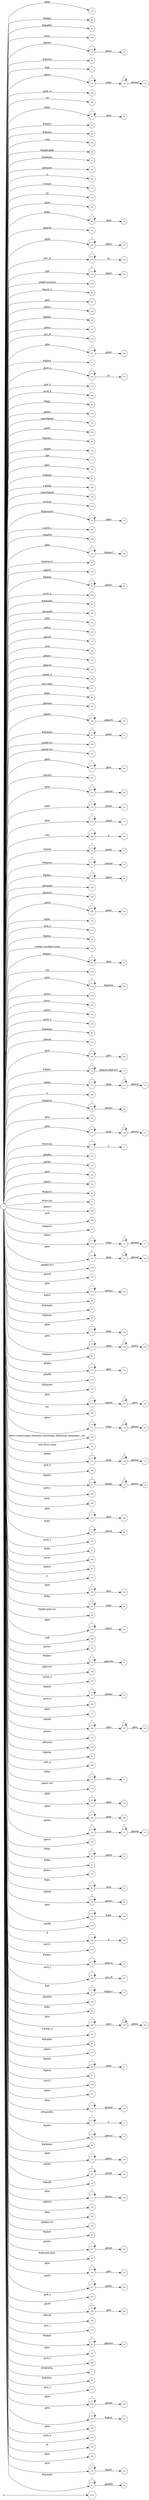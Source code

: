 digraph NFA {
  rankdir=LR;
  node [shape=circle, fontsize=10];
  __start [shape=point, label=""];
  __start -> None;
  21 [label="21"];
  143 [label="143"];
  60 [label="60"];
  83 [label="83"];
  308 [label="308"];
  12 [label="12"];
  39 [label="39"];
  258 [label="258"];
  7 [label="7"];
  128 [label="128"];
  64 [label="64"];
  290 [label="290"];
  140 [label="140"];
  294 [label="294"];
  214 [label="214"];
  95 [label="95"];
  37 [label="37"];
  45 [label="45"];
  295 [label="295"];
  35 [label="35"];
  111 [label="111"];
  57 [label="57"];
  164 [label="164"];
  291 [label="291"];
  317 [label="317"];
  105 [label="105"];
  0 [label="0"];
  245 [label="245"];
  207 [label="207"];
  89 [label="89"];
  193 [label="193"];
  211 [label="211"];
  182 [label="182"];
  121 [label="121"];
  92 [label="92"];
  108 [label="108"];
  134 [label="134"];
  200 [label="200"];
  99 [label="99"];
  261 [label="261"];
  148 [label="148"];
  120 [label="120"];
  34 [label="34"];
  222 [label="222"];
  276 [label="276"];
  167 [label="167"];
  11 [label="11"];
  78 [label="78"];
  33 [label="33"];
  278 [label="278"];
  142 [label="142"];
  272 [label="272"];
  288 [label="288"];
  98 [label="98"];
  220 [label="220"];
  177 [label="177"];
  313 [label="313"];
  165 [label="165"];
  42 [label="42"];
  136 [label="136"];
  175 [label="175"];
  185 [label="185"];
  217 [label="217"];
  255 [label="255"];
  55 [label="55"];
  300 [label="300"];
  314 [label="314"];
  316 [label="316"];
  52 [label="52"];
  243 [label="243"];
  302 [label="302"];
  298 [label="298"];
  224 [label="224"];
  97 [label="97"];
  195 [label="195"];
  61 [label="61"];
  283 [label="283"];
  241 [label="241"];
  54 [label="54"];
  13 [label="13"];
  160 [label="160"];
  238 [label="238"];
  251 [label="251"];
  67 [label="67"];
  252 [label="252"];
  62 [label="62"];
  147 [label="147"];
  293 [label="293"];
  189 [label="189"];
  194 [label="194"];
  80 [label="80"];
  274 [label="274"];
  168 [label="168"];
  311 [label="311"];
  236 [label="236"];
  88 [label="88"];
  161 [label="161"];
  190 [label="190"];
  50 [label="50"];
  199 [label="199"];
  157 [label="157"];
  19 [label="19"];
  205 [label="205"];
  104 [label="104"];
  242 [label="242"];
  210 [label="210"];
  176 [label="176"];
  296 [label="296"];
  16 [label="16"];
  77 [label="77"];
  183 [label="183"];
  68 [label="68"];
  159 [label="159"];
  192 [label="192"];
  169 [label="169"];
  239 [label="239"];
  310 [label="310"];
  275 [label="275"];
  38 [label="38"];
  102 [label="102"];
  15 [label="15"];
  66 [label="66"];
  23 [label="23"];
  51 [label="51"];
  292 [label="292"];
  228 [label="228"];
  227 [label="227"];
  303 [label="303"];
  307 [label="307"];
  206 [label="206"];
  53 [label="53"];
  250 [label="250"];
  153 [label="153"];
  209 [label="209"];
  264 [label="264"];
  46 [label="46"];
  114 [label="114"];
  260 [label="260"];
  31 [label="31"];
  150 [label="150"];
  262 [label="262"];
  74 [label="74"];
  132 [label="132"];
  113 [label="113"];
  299 [label="299"];
  79 [label="79"];
  223 [label="223"];
  125 [label="125"];
  3 [label="3"];
  201 [label="201"];
  145 [label="145"];
  221 [label="221"];
  154 [label="154"];
  81 [label="81"];
  2 [label="2"];
  196 [label="196"];
  266 [label="266"];
  76 [label="76"];
  130 [label="130"];
  24 [label="24"];
  229 [label="229"];
  170 [label="170"];
  110 [label="110"];
  122 [label="122"];
  204 [label="204"];
  117 [label="117"];
  297 [label="297"];
  156 [label="156"];
  244 [label="244"];
  44 [label="44"];
  56 [label="56"];
  59 [label="59"];
  90 [label="90"];
  178 [label="178"];
  263 [label="263"];
  237 [label="237"];
  6 [label="6"];
  29 [label="29"];
  65 [label="65"];
  137 [label="137"];
  203 [label="203"];
  163 [label="163"];
  234 [label="234"];
  306 [label="306"];
  73 [label="73"];
  118 [label="118"];
  131 [label="131"];
  231 [label="231"];
  17 [label="17"];
  100 [label="100"];
  26 [label="26"];
  101 [label="101"];
  119 [label="119"];
  268 [label="268"];
  22 [label="22"];
  280 [label="280"];
  305 [label="305"];
  240 [label="240"];
  93 [label="93"];
  277 [label="277"];
  10 [label="10"];
  309 [label="309"];
  86 [label="86"];
  173 [label="173"];
  312 [label="312"];
  218 [label="218"];
  28 [label="28"];
  36 [label="36"];
  96 [label="96"];
  180 [label="180"];
  265 [label="265"];
  212 [label="212"];
  70 [label="70"];
  219 [label="219"];
  144 [label="144"];
  270 [label="270"];
  25 [label="25"];
  126 [label="126"];
  281 [label="281"];
  94 [label="94"];
  171 [label="171"];
  186 [label="186"];
  107 [label="107"];
  216 [label="216"];
  253 [label="253"];
  162 [label="162"];
  41 [label="41"];
  269 [label="269"];
  287 [label="287"];
  30 [label="30"];
  155 [label="155"];
  138 [label="138"];
  124 [label="124"];
  172 [label="172"];
  184 [label="184"];
  233 [label="233"];
  247 [label="247"];
  235 [label="235"];
  116 [label="116"];
  166 [label="166"];
  32 [label="32"];
  279 [label="279"];
  27 [label="27"];
  75 [label="75"];
  152 [label="152"];
  91 [label="91"];
  18 [label="18"];
  232 [label="232"];
  225 [label="225"];
  198 [label="198"];
  112 [label="112"];
  135 [label="135"];
  188 [label="188"];
  127 [label="127"];
  249 [label="249"];
  106 [label="106"];
  289 [label="289"];
  4 [label="4"];
  72 [label="72"];
  286 [label="286"];
  8 [label="8"];
  158 [label="158"];
  85 [label="85"];
  69 [label="69"];
  133 [label="133"];
  248 [label="248"];
  301 [label="301"];
  84 [label="84"];
  197 [label="197"];
  20 [label="20"];
  87 [label="87"];
  181 [label="181"];
  285 [label="285"];
  115 [label="115"];
  151 [label="151"];
  139 [label="139"];
  5 [label="5"];
  14 [label="14"];
  49 [label="49"];
  123 [label="123"];
  174 [label="174"];
  215 [label="215"];
  82 [label="82"];
  141 [label="141"];
  103 [label="103"];
  146 [label="146"];
  202 [label="202"];
  129 [label="129"];
  43 [label="43"];
  179 [label="179"];
  187 [label="187"];
  213 [label="213"];
  191 [label="191"];
  58 [label="58"];
  246 [label="246"];
  257 [label="257"];
  267 [label="267"];
  71 [label="71"];
  259 [label="259"];
  149 [label="149"];
  273 [label="273"];
  63 [label="63"];
  304 [label="304"];
  282 [label="282"];
  1 [label="1"];
  40 [label="40"];
  271 [label="271"];
  48 [label="48"];
  9 [label="9"];
  109 [label="109"];
  208 [label="208"];
  226 [label="226"];
  254 [label="254"];
  284 [label="284"];
  315 [label="315"];
  256 [label="256"];
  230 [label="230"];
  47 [label="47"];
  { node [shape=doublecircle]; 1 2 4 6 7 9 10 11 13 15 17 19 21 24 26 27 29 31 33 34 35 36 37 38 39 40 41 42 43 44 45 46 48 49 51 53 54 55 56 57 58 59 60 62 64 65 67 69 71 73 75 76 78 80 81 82 83 84 85 86 87 88 90 92 94 96 97 98 99 100 101 102 103 104 105 107 109 112 115 118 121 124 127 130 133 135 136 138 140 142 143 144 145 146 147 148 149 150 151 152 153 154 155 156 157 158 159 160 161 162 163 164 165 166 168 170 171 173 175 177 179 181 183 185 188 189 191 192 193 194 195 196 197 198 199 200 201 202 203 204 206 207 209 211 212 214 216 217 219 220 221 222 223 225 227 229 231 233 236 239 241 243 245 247 250 251 252 253 254 255 256 258 260 261 263 264 265 266 267 268 269 270 271 272 273 274 275 276 277 279 280 281 282 283 284 285 287 288 289 290 291 292 293 294 295 297 298 299 300 301 302 303 304 305 306 307 308 309 310 311 312 313 314 315 316 317 }
  0 -> 1 [label="#GBMPAL"];
  0 -> 2 [label="#SIvCob"];
  0 -> 3 [label="#SIvCob"];
  3 -> 3 [label="*"];
  3 -> 4 [label="a"];
  0 -> 5 [label="#WqQANb"];
  5 -> 5 [label="*"];
  5 -> 6 [label="a"];
  0 -> 7 [label="#gb"];
  0 -> 8 [label="#gb"];
  8 -> 8 [label="*"];
  8 -> 9 [label="#gbprc"];
  0 -> 10 [label="#gbb"];
  0 -> 11 [label="#gbbw"];
  0 -> 12 [label="#gbd4"];
  12 -> 12 [label="*"];
  12 -> 13 [label=".gbmc"];
  0 -> 14 [label="#gbd4"];
  14 -> 14 [label="*"];
  14 -> 15 [label=".gbmcc"];
  0 -> 16 [label="#gbd4"];
  16 -> 16 [label="*"];
  16 -> 17 [label=".gbmh"];
  0 -> 18 [label="#gbd4"];
  18 -> 18 [label="*"];
  18 -> 19 [label=".gbmtc"];
  0 -> 20 [label="#gbd4"];
  20 -> 20 [label="*"];
  20 -> 21 [label=".gbpc"];
  0 -> 22 [label="#gbd4"];
  22 -> 22 [label="*"];
  22 -> 23 [label=".gbpgs"];
  23 -> 23 [label="*"];
  23 -> 24 [label=".gbmtc"];
  0 -> 25 [label="#gbd4"];
  25 -> 25 [label="*"];
  25 -> 26 [label=".gbsbic"];
  0 -> 27 [label="#gbg"];
  0 -> 28 [label="#gbg"];
  28 -> 28 [label="*"];
  28 -> 29 [label=".gbgt"];
  0 -> 30 [label="#gbg"];
  30 -> 30 [label="*"];
  30 -> 31 [label=".gbm"];
  0 -> 32 [label="#gbg"];
  32 -> 32 [label="*"];
  32 -> 33 [label=".gbtcb"];
  0 -> 34 [label="#gbg5"];
  0 -> 35 [label="#gbg6.gbgt"];
  0 -> 36 [label="#gbg6.gbgt-hvr"];
  0 -> 37 [label="#gbgs5"];
  0 -> 38 [label="#gbi4i"];
  0 -> 39 [label="#gbi4id"];
  0 -> 40 [label="#gbi4m1"];
  0 -> 41 [label="#gbi4s"];
  0 -> 42 [label="#gbi4s1"];
  0 -> 43 [label="#gbi4t"];
  0 -> 44 [label="#gbi5"];
  0 -> 45 [label="#gbmm"];
  0 -> 46 [label="#gbmpal"];
  0 -> 47 [label="#gbmpal"];
  47 -> 47 [label="*"];
  47 -> 48 [label=".gbqfbb"];
  0 -> 49 [label="#gbmpas"];
  0 -> 50 [label="#gbmpas"];
  50 -> 50 [label="*"];
  50 -> 51 [label=".gbmt"];
  0 -> 52 [label="#gbmpasb"];
  52 -> 52 [label="*"];
  52 -> 53 [label=".gbps"];
  0 -> 54 [label="#gbmpdv"];
  0 -> 55 [label="#gbmpi"];
  0 -> 56 [label="#gbmpid"];
  0 -> 57 [label="#gbmpiw"];
  0 -> 58 [label="#gbmplp.gbps"];
  0 -> 59 [label="#gbmps"];
  0 -> 60 [label="#gbpm"];
  0 -> 61 [label="#gbpm"];
  61 -> 61 [label="*"];
  61 -> 62 [label=".gbml1"];
  0 -> 63 [label="#gbpm"];
  63 -> 63 [label="*"];
  63 -> 64 [label=".gbpmtc"];
  0 -> 65 [label="#gbpms"];
  0 -> 66 [label="#gbprc"];
  66 -> 66 [label="*"];
  66 -> 67 [label=".gbm"];
  0 -> 68 [label="#gbprc"];
  68 -> 68 [label="*"];
  68 -> 69 [label=".gbmc"];
  0 -> 70 [label="#gbprc"];
  70 -> 70 [label="*"];
  70 -> 71 [label=".gbprcbc"];
  0 -> 72 [label="#gbprc"];
  72 -> 72 [label="*"];
  72 -> 73 [label=".gbprcx"];
  0 -> 74 [label="#gbprc"];
  74 -> 74 [label="*"];
  74 -> 75 [label=".gbprcx.gbgt-hvr"];
  0 -> 76 [label="#gbprca"];
  0 -> 77 [label="#gbprca"];
  77 -> 77 [label="*"];
  77 -> 78 [label=".gbmab"];
  0 -> 79 [label="#gbprca"];
  79 -> 79 [label="*"];
  79 -> 80 [label=".gbmac"];
  0 -> 81 [label="#gbprcs"];
  0 -> 82 [label="#gbqfb"];
  0 -> 83 [label="#gbqfbw"];
  0 -> 84 [label="#gbqfqw"];
  0 -> 85 [label="#gbs"];
  0 -> 86 [label="#gbx3"];
  0 -> 87 [label="#gbx4"];
  0 -> 88 [label="#gbz"];
  0 -> 89 [label="#gbz"];
  89 -> 89 [label="*"];
  89 -> 90 [label=".gbgt"];
  0 -> 91 [label="#gbz"];
  91 -> 91 [label="*"];
  91 -> 92 [label=".gbm"];
  0 -> 93 [label="#gbz"];
  93 -> 93 [label="*"];
  93 -> 94 [label=".gbtcb"];
  0 -> 95 [label="#gbz"];
  95 -> 95 [label="*"];
  95 -> 96 [label=".gbzt"];
  0 -> 97 [label="#gbztms1"];
  0 -> 98 [label="#gog"];
  0 -> 99 [label="#gssb_b"];
  0 -> 100 [label="#gws-output-pages-elements-homepage_additional_languages__als"];
  0 -> 101 [label="-moz-focus-inner"];
  0 -> 102 [label="-webkit-scrollbar-track"];
  0 -> 103 [label=".GBMCC"];
  0 -> 104 [label=".H6sW5"];
  0 -> 105 [label=".ds"];
  0 -> 106 [label=".fl"];
  106 -> 106 [label="*"];
  106 -> 107 [label="a"];
  0 -> 108 [label=".gac_m"];
  108 -> 108 [label="*"];
  108 -> 109 [label="td"];
  0 -> 110 [label=".gbem"];
  110 -> 110 [label="*"];
  110 -> 111 [label=".gbgs"];
  111 -> 111 [label="*"];
  111 -> 112 [label=".gbmab"];
  0 -> 113 [label=".gbem"];
  113 -> 113 [label="*"];
  113 -> 114 [label=".gbgs"];
  114 -> 114 [label="*"];
  114 -> 115 [label=".gbmac"];
  0 -> 116 [label=".gbemi"];
  116 -> 116 [label="*"];
  116 -> 117 [label=".gbgs"];
  117 -> 117 [label="*"];
  117 -> 118 [label=".gbmab"];
  0 -> 119 [label=".gbemi"];
  119 -> 119 [label="*"];
  119 -> 120 [label=".gbgs"];
  120 -> 120 [label="*"];
  120 -> 121 [label=".gbmac"];
  0 -> 122 [label=".gbes"];
  122 -> 122 [label="*"];
  122 -> 123 [label=".gbgs"];
  123 -> 123 [label="*"];
  123 -> 124 [label=".gbmab"];
  0 -> 125 [label=".gbes"];
  125 -> 125 [label="*"];
  125 -> 126 [label=".gbgs"];
  126 -> 126 [label="*"];
  126 -> 127 [label=".gbmac"];
  0 -> 128 [label=".gbesi"];
  128 -> 128 [label="*"];
  128 -> 129 [label=".gbgs"];
  129 -> 129 [label="*"];
  129 -> 130 [label=".gbmab"];
  0 -> 131 [label=".gbesi"];
  131 -> 131 [label="*"];
  131 -> 132 [label=".gbgs"];
  132 -> 132 [label="*"];
  132 -> 133 [label=".gbmac"];
  0 -> 134 [label=".gbf"];
  134 -> 134 [label="*"];
  134 -> 135 [label=".gbmt"];
  0 -> 136 [label=".gbg4a"];
  0 -> 137 [label=".gbg4a"];
  137 -> 137 [label="*"];
  137 -> 138 [label=".gbts"];
  0 -> 139 [label=".gbgs"];
  139 -> 139 [label="*"];
  139 -> 140 [label=".gbmab"];
  0 -> 141 [label=".gbgs"];
  141 -> 141 [label="*"];
  141 -> 142 [label=".gbmac"];
  0 -> 143 [label=".gbgt"];
  0 -> 144 [label=".gbgt-hvr"];
  0 -> 145 [label=".gbi4p"];
  0 -> 146 [label=".gbm"];
  0 -> 147 [label=".gbm0l"];
  0 -> 148 [label=".gbma"];
  0 -> 149 [label=".gbmab"];
  0 -> 150 [label=".gbmac"];
  0 -> 151 [label=".gbmc"];
  0 -> 152 [label=".gbmcc"];
  0 -> 153 [label=".gbmh"];
  0 -> 154 [label=".gbml1"];
  0 -> 155 [label=".gbml1-hvr"];
  0 -> 156 [label=".gbmlb"];
  0 -> 157 [label=".gbmlb-hvr"];
  0 -> 158 [label=".gbmlbw"];
  0 -> 159 [label=".gbmpala"];
  0 -> 160 [label=".gbmpalb"];
  0 -> 161 [label=".gbmpia"];
  0 -> 162 [label=".gbmpiaa"];
  0 -> 163 [label=".gbmpiaw"];
  0 -> 164 [label=".gbmpnw"];
  0 -> 165 [label=".gbmt"];
  0 -> 166 [label=".gbmtc"];
  0 -> 167 [label=".gbn"];
  167 -> 167 [label="*"];
  167 -> 168 [label=".gbmt"];
  0 -> 169 [label=".gbnd"];
  169 -> 169 [label="*"];
  169 -> 170 [label=".gbmt"];
  0 -> 171 [label=".gbp0"];
  0 -> 172 [label=".gbp0"];
  172 -> 172 [label="*"];
  172 -> 173 [label=".gbps"];
  0 -> 174 [label=".gbp0"];
  174 -> 174 [label="*"];
  174 -> 175 [label=".gbps2"];
  0 -> 176 [label=".gbpc"];
  176 -> 176 [label="*"];
  176 -> 177 [label=".gbpd"];
  0 -> 178 [label=".gbpc"];
  178 -> 178 [label="*"];
  178 -> 179 [label=".gbps"];
  0 -> 180 [label=".gbpc"];
  180 -> 180 [label="*"];
  180 -> 181 [label=".gbps2"];
  0 -> 182 [label=".gbpd"];
  182 -> 182 [label="*"];
  182 -> 183 [label=".gbmt"];
  0 -> 184 [label=".gbpd"];
  184 -> 184 [label="*"];
  184 -> 185 [label=".gbps"];
  0 -> 186 [label=".gbpdjs"];
  186 -> 186 [label="*"];
  186 -> 187 [label=".gbto"];
  187 -> 187 [label="*"];
  187 -> 188 [label=".gbm"];
  0 -> 189 [label=".gbpmc"];
  0 -> 190 [label=".gbpmc"];
  190 -> 190 [label="*"];
  190 -> 191 [label=".gbpmtc"];
  0 -> 192 [label=".gbpms2"];
  0 -> 193 [label=".gbprcb"];
  0 -> 194 [label=".gbprcd"];
  0 -> 195 [label=".gbprci"];
  0 -> 196 [label=".gbprct"];
  0 -> 197 [label=".gbps2"];
  0 -> 198 [label=".gbqfb"];
  0 -> 199 [label=".gbqfb-hvr"];
  0 -> 200 [label=".gbqfb-no-focus"];
  0 -> 201 [label=".gbqfba"];
  0 -> 202 [label=".gbqfba-hvr"];
  0 -> 203 [label=".gbqfbb"];
  0 -> 204 [label=".gbqfbb-hvr"];
  0 -> 205 [label=".gbrtl"];
  205 -> 205 [label="*"];
  205 -> 206 [label=".gbm"];
  0 -> 207 [label=".gbsb"];
  0 -> 208 [label=".gbsb"];
  208 -> 208 [label="*"];
  208 -> 209 [label=".gbsbb"];
  0 -> 210 [label=".gbsb"];
  210 -> 210 [label="*"];
  210 -> 211 [label=".gbsbt"];
  0 -> 212 [label=".gbsbic"];
  0 -> 213 [label=".gbsbis"];
  213 -> 213 [label="*"];
  213 -> 214 [label=".gbsbb"];
  0 -> 215 [label=".gbsbis"];
  215 -> 215 [label="*"];
  215 -> 216 [label=".gbsbt"];
  0 -> 217 [label=".gbt"];
  0 -> 218 [label=".gbtb"];
  218 -> 218 [label="*"];
  218 -> 219 [label=".gbts"];
  0 -> 220 [label=".gbtb2"];
  0 -> 221 [label=".gbtc"];
  0 -> 222 [label=".gbtcb"];
  0 -> 223 [label=".gbto"];
  0 -> 224 [label=".gbto"];
  224 -> 224 [label="*"];
  224 -> 225 [label="#gbgs5"];
  0 -> 226 [label=".gbto"];
  226 -> 226 [label="*"];
  226 -> 227 [label="#gbi4i"];
  0 -> 228 [label=".gbto"];
  228 -> 228 [label="*"];
  228 -> 229 [label="#gbi4id"];
  0 -> 230 [label=".gbto"];
  230 -> 230 [label="*"];
  230 -> 231 [label="#gbi5"];
  0 -> 232 [label=".gbto"];
  232 -> 232 [label="*"];
  232 -> 233 [label="#gbs"];
  0 -> 234 [label=".gbto"];
  234 -> 234 [label="*"];
  234 -> 235 [label=".gbg4a"];
  235 -> 235 [label="*"];
  235 -> 236 [label=".gbts"];
  0 -> 237 [label=".gbto"];
  237 -> 237 [label="*"];
  237 -> 238 [label=".gbgt"];
  238 -> 238 [label="*"];
  238 -> 239 [label=".gbtb2"];
  0 -> 240 [label=".gbto"];
  240 -> 240 [label="*"];
  240 -> 241 [label=".gbm"];
  0 -> 242 [label=".gbto"];
  242 -> 242 [label="*"];
  242 -> 243 [label=".gbmab"];
  0 -> 244 [label=".gbto"];
  244 -> 244 [label="*"];
  244 -> 245 [label=".gbmac"];
  0 -> 246 [label=".gbto"];
  246 -> 246 [label="*"];
  246 -> 247 [label=".gbts"];
  0 -> 248 [label=".gbto"];
  248 -> 248 [label="*"];
  248 -> 249 [label=".gbzt"];
  249 -> 249 [label="*"];
  249 -> 250 [label=".gbtb2"];
  0 -> 251 [label=".gbts"];
  0 -> 252 [label=".gbtsa"];
  0 -> 253 [label=".gbxms"];
  0 -> 254 [label=".gbxo"];
  0 -> 255 [label=".gbxv"];
  0 -> 256 [label=".gbxx"];
  0 -> 257 [label=".gbz0l"];
  257 -> 257 [label="*"];
  257 -> 258 [label=".gbtb2"];
  0 -> 259 [label=".gbz0l"];
  259 -> 259 [label="*"];
  259 -> 260 [label=".gbts"];
  0 -> 261 [label=".gbzt"];
  0 -> 262 [label=".gbzt"];
  262 -> 262 [label="*"];
  262 -> 263 [label=".gbts"];
  0 -> 264 [label=".gsdd_a"];
  0 -> 265 [label=".gsfi"];
  0 -> 266 [label=".gsfs"];
  0 -> 267 [label=".gsib_a"];
  0 -> 268 [label=".gsib_b"];
  0 -> 269 [label=".gsls_a"];
  0 -> 270 [label=".gsmq_a"];
  0 -> 271 [label=".gsn_a"];
  0 -> 272 [label=".gsn_b"];
  0 -> 273 [label=".gsn_c"];
  0 -> 274 [label=".gspqs_b"];
  0 -> 275 [label=".gsq_a"];
  0 -> 276 [label=".gss_ifl"];
  0 -> 277 [label=".gssb_a"];
  0 -> 278 [label=".gssb_a"];
  278 -> 278 [label="*"];
  278 -> 279 [label="td"];
  0 -> 280 [label=".gssb_c"];
  0 -> 281 [label=".gssb_e"];
  0 -> 282 [label=".gssb_f"];
  0 -> 283 [label=".gssb_g"];
  0 -> 284 [label=".gssb_h"];
  0 -> 285 [label=".gssb_i"];
  0 -> 286 [label=".gssb_i"];
  286 -> 286 [label="*"];
  286 -> 287 [label=".gss_ifl"];
  0 -> 288 [label=".gssb_k"];
  0 -> 289 [label=".gssb_l"];
  0 -> 290 [label=".gssb_m"];
  0 -> 291 [label=".h"];
  0 -> 292 [label=".lsb"];
  0 -> 293 [label=".lsbb"];
  0 -> 294 [label=".lst"];
  0 -> 295 [label=".sblc"];
  0 -> 296 [label=".sblc"];
  296 -> 296 [label="*"];
  296 -> 297 [label="a"];
  0 -> 298 [label=".z4hgWe"];
  0 -> 299 [label="a"];
  0 -> 300 [label="a.gbiba"];
  0 -> 301 [label="a.gspqs_a"];
  0 -> 302 [label="a.gssb_j"];
  0 -> 303 [label="active"];
  0 -> 304 [label="after"];
  0 -> 305 [label="body"];
  0 -> 306 [label="em"];
  0 -> 307 [label="focus"];
  0 -> 308 [label="form"];
  0 -> 309 [label="hover"];
  0 -> 310 [label="input"];
  0 -> 311 [label="last-child"];
  0 -> 312 [label="p"];
  0 -> 313 [label="span#gbg4"];
  0 -> 314 [label="span#gbg6"];
  0 -> 315 [label="td"];
  0 -> 316 [label="vertical"];
  0 -> 317 [label="visited"];
}
